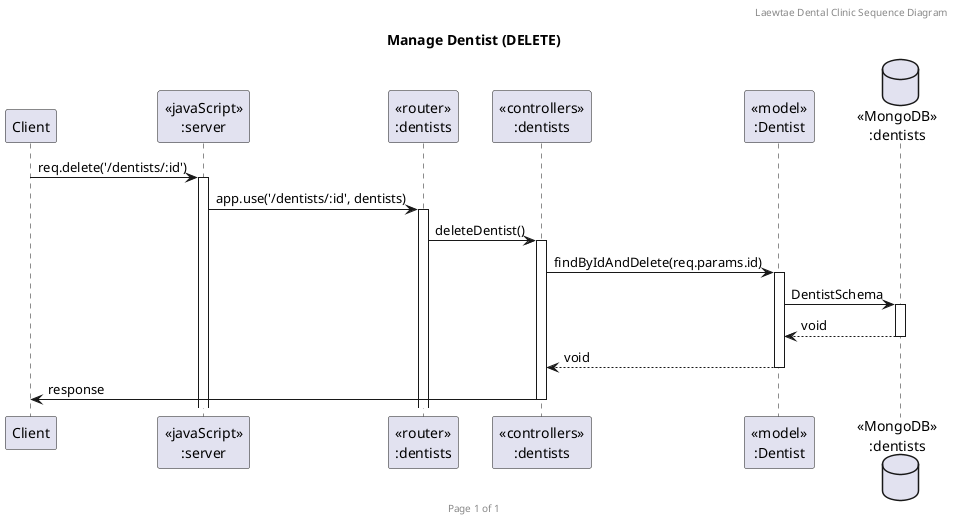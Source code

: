 @startuml Manage Dentist (DELETE)

header Laewtae Dental Clinic Sequence Diagram
footer Page %page% of %lastpage%
title "Manage Dentist (DELETE)"

participant "Client" as client
participant "<<javaScript>>\n:server" as server
participant "<<router>>\n:dentists" as routerDentists
participant "<<controllers>>\n:dentists" as controllersDentists
participant "<<model>>\n:Dentist" as modelDentist
database "<<MongoDB>>\n:dentists" as DentistsDatabase

client->server ++:req.delete('/dentists/:id')
server->routerDentists ++:app.use('/dentists/:id', dentists)
routerDentists -> controllersDentists ++:deleteDentist()
controllersDentists->modelDentist ++:findByIdAndDelete(req.params.id)
modelDentist ->DentistsDatabase ++: DentistSchema
DentistsDatabase --> modelDentist --: void
controllersDentists <-- modelDentist --:void
controllersDentists->client --:response

@enduml